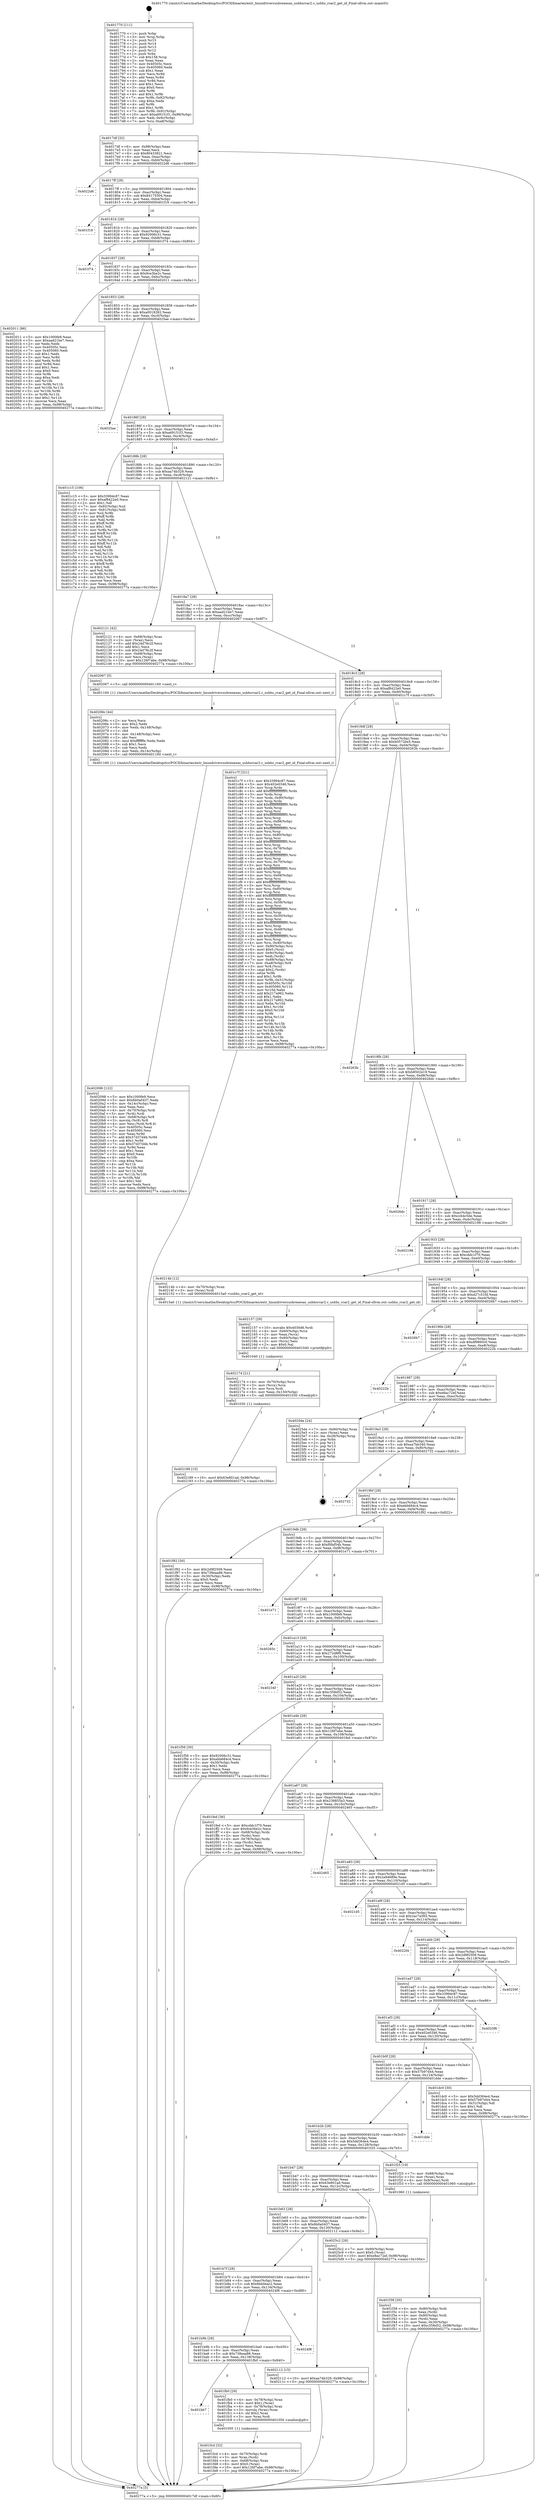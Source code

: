 digraph "0x401770" {
  label = "0x401770 (/mnt/c/Users/mathe/Desktop/tcc/POCII/binaries/extr_linuxdriversusbrenesas_usbhsrcar2.c_usbhs_rcar2_get_id_Final-ollvm.out::main(0))"
  labelloc = "t"
  node[shape=record]

  Entry [label="",width=0.3,height=0.3,shape=circle,fillcolor=black,style=filled]
  "0x4017df" [label="{
     0x4017df [32]\l
     | [instrs]\l
     &nbsp;&nbsp;0x4017df \<+6\>: mov -0x98(%rbp),%eax\l
     &nbsp;&nbsp;0x4017e5 \<+2\>: mov %eax,%ecx\l
     &nbsp;&nbsp;0x4017e7 \<+6\>: sub $0x80433821,%ecx\l
     &nbsp;&nbsp;0x4017ed \<+6\>: mov %eax,-0xac(%rbp)\l
     &nbsp;&nbsp;0x4017f3 \<+6\>: mov %ecx,-0xb0(%rbp)\l
     &nbsp;&nbsp;0x4017f9 \<+6\>: je 00000000004022d6 \<main+0xb66\>\l
  }"]
  "0x4022d6" [label="{
     0x4022d6\l
  }", style=dashed]
  "0x4017ff" [label="{
     0x4017ff [28]\l
     | [instrs]\l
     &nbsp;&nbsp;0x4017ff \<+5\>: jmp 0000000000401804 \<main+0x94\>\l
     &nbsp;&nbsp;0x401804 \<+6\>: mov -0xac(%rbp),%eax\l
     &nbsp;&nbsp;0x40180a \<+5\>: sub $0x84175504,%eax\l
     &nbsp;&nbsp;0x40180f \<+6\>: mov %eax,-0xb4(%rbp)\l
     &nbsp;&nbsp;0x401815 \<+6\>: je 0000000000401f16 \<main+0x7a6\>\l
  }"]
  Exit [label="",width=0.3,height=0.3,shape=circle,fillcolor=black,style=filled,peripheries=2]
  "0x401f16" [label="{
     0x401f16\l
  }", style=dashed]
  "0x40181b" [label="{
     0x40181b [28]\l
     | [instrs]\l
     &nbsp;&nbsp;0x40181b \<+5\>: jmp 0000000000401820 \<main+0xb0\>\l
     &nbsp;&nbsp;0x401820 \<+6\>: mov -0xac(%rbp),%eax\l
     &nbsp;&nbsp;0x401826 \<+5\>: sub $0x92006c31,%eax\l
     &nbsp;&nbsp;0x40182b \<+6\>: mov %eax,-0xb8(%rbp)\l
     &nbsp;&nbsp;0x401831 \<+6\>: je 0000000000401f74 \<main+0x804\>\l
  }"]
  "0x402189" [label="{
     0x402189 [15]\l
     | [instrs]\l
     &nbsp;&nbsp;0x402189 \<+10\>: movl $0x63e801ad,-0x98(%rbp)\l
     &nbsp;&nbsp;0x402193 \<+5\>: jmp 000000000040277a \<main+0x100a\>\l
  }"]
  "0x401f74" [label="{
     0x401f74\l
  }", style=dashed]
  "0x401837" [label="{
     0x401837 [28]\l
     | [instrs]\l
     &nbsp;&nbsp;0x401837 \<+5\>: jmp 000000000040183c \<main+0xcc\>\l
     &nbsp;&nbsp;0x40183c \<+6\>: mov -0xac(%rbp),%eax\l
     &nbsp;&nbsp;0x401842 \<+5\>: sub $0x9ce3be2c,%eax\l
     &nbsp;&nbsp;0x401847 \<+6\>: mov %eax,-0xbc(%rbp)\l
     &nbsp;&nbsp;0x40184d \<+6\>: je 0000000000402011 \<main+0x8a1\>\l
  }"]
  "0x402174" [label="{
     0x402174 [21]\l
     | [instrs]\l
     &nbsp;&nbsp;0x402174 \<+4\>: mov -0x70(%rbp),%rcx\l
     &nbsp;&nbsp;0x402178 \<+3\>: mov (%rcx),%rcx\l
     &nbsp;&nbsp;0x40217b \<+3\>: mov %rcx,%rdi\l
     &nbsp;&nbsp;0x40217e \<+6\>: mov %eax,-0x150(%rbp)\l
     &nbsp;&nbsp;0x402184 \<+5\>: call 0000000000401030 \<free@plt\>\l
     | [calls]\l
     &nbsp;&nbsp;0x401030 \{1\} (unknown)\l
  }"]
  "0x402011" [label="{
     0x402011 [86]\l
     | [instrs]\l
     &nbsp;&nbsp;0x402011 \<+5\>: mov $0x1000fe9,%eax\l
     &nbsp;&nbsp;0x402016 \<+5\>: mov $0xaad21be7,%ecx\l
     &nbsp;&nbsp;0x40201b \<+2\>: xor %edx,%edx\l
     &nbsp;&nbsp;0x40201d \<+7\>: mov 0x40505c,%esi\l
     &nbsp;&nbsp;0x402024 \<+7\>: mov 0x405060,%edi\l
     &nbsp;&nbsp;0x40202b \<+3\>: sub $0x1,%edx\l
     &nbsp;&nbsp;0x40202e \<+3\>: mov %esi,%r8d\l
     &nbsp;&nbsp;0x402031 \<+3\>: add %edx,%r8d\l
     &nbsp;&nbsp;0x402034 \<+4\>: imul %r8d,%esi\l
     &nbsp;&nbsp;0x402038 \<+3\>: and $0x1,%esi\l
     &nbsp;&nbsp;0x40203b \<+3\>: cmp $0x0,%esi\l
     &nbsp;&nbsp;0x40203e \<+4\>: sete %r9b\l
     &nbsp;&nbsp;0x402042 \<+3\>: cmp $0xa,%edi\l
     &nbsp;&nbsp;0x402045 \<+4\>: setl %r10b\l
     &nbsp;&nbsp;0x402049 \<+3\>: mov %r9b,%r11b\l
     &nbsp;&nbsp;0x40204c \<+3\>: and %r10b,%r11b\l
     &nbsp;&nbsp;0x40204f \<+3\>: xor %r10b,%r9b\l
     &nbsp;&nbsp;0x402052 \<+3\>: or %r9b,%r11b\l
     &nbsp;&nbsp;0x402055 \<+4\>: test $0x1,%r11b\l
     &nbsp;&nbsp;0x402059 \<+3\>: cmovne %ecx,%eax\l
     &nbsp;&nbsp;0x40205c \<+6\>: mov %eax,-0x98(%rbp)\l
     &nbsp;&nbsp;0x402062 \<+5\>: jmp 000000000040277a \<main+0x100a\>\l
  }"]
  "0x401853" [label="{
     0x401853 [28]\l
     | [instrs]\l
     &nbsp;&nbsp;0x401853 \<+5\>: jmp 0000000000401858 \<main+0xe8\>\l
     &nbsp;&nbsp;0x401858 \<+6\>: mov -0xac(%rbp),%eax\l
     &nbsp;&nbsp;0x40185e \<+5\>: sub $0xa0018282,%eax\l
     &nbsp;&nbsp;0x401863 \<+6\>: mov %eax,-0xc0(%rbp)\l
     &nbsp;&nbsp;0x401869 \<+6\>: je 00000000004025ae \<main+0xe3e\>\l
  }"]
  "0x402157" [label="{
     0x402157 [29]\l
     | [instrs]\l
     &nbsp;&nbsp;0x402157 \<+10\>: movabs $0x4030d6,%rdi\l
     &nbsp;&nbsp;0x402161 \<+4\>: mov -0x60(%rbp),%rcx\l
     &nbsp;&nbsp;0x402165 \<+2\>: mov %eax,(%rcx)\l
     &nbsp;&nbsp;0x402167 \<+4\>: mov -0x60(%rbp),%rcx\l
     &nbsp;&nbsp;0x40216b \<+2\>: mov (%rcx),%esi\l
     &nbsp;&nbsp;0x40216d \<+2\>: mov $0x0,%al\l
     &nbsp;&nbsp;0x40216f \<+5\>: call 0000000000401040 \<printf@plt\>\l
     | [calls]\l
     &nbsp;&nbsp;0x401040 \{1\} (unknown)\l
  }"]
  "0x4025ae" [label="{
     0x4025ae\l
  }", style=dashed]
  "0x40186f" [label="{
     0x40186f [28]\l
     | [instrs]\l
     &nbsp;&nbsp;0x40186f \<+5\>: jmp 0000000000401874 \<main+0x104\>\l
     &nbsp;&nbsp;0x401874 \<+6\>: mov -0xac(%rbp),%eax\l
     &nbsp;&nbsp;0x40187a \<+5\>: sub $0xa69151f1,%eax\l
     &nbsp;&nbsp;0x40187f \<+6\>: mov %eax,-0xc4(%rbp)\l
     &nbsp;&nbsp;0x401885 \<+6\>: je 0000000000401c15 \<main+0x4a5\>\l
  }"]
  "0x402098" [label="{
     0x402098 [122]\l
     | [instrs]\l
     &nbsp;&nbsp;0x402098 \<+5\>: mov $0x1000fe9,%ecx\l
     &nbsp;&nbsp;0x40209d \<+5\>: mov $0x6b0a0437,%edx\l
     &nbsp;&nbsp;0x4020a2 \<+6\>: mov -0x14c(%rbp),%esi\l
     &nbsp;&nbsp;0x4020a8 \<+3\>: imul %eax,%esi\l
     &nbsp;&nbsp;0x4020ab \<+4\>: mov -0x70(%rbp),%rdi\l
     &nbsp;&nbsp;0x4020af \<+3\>: mov (%rdi),%rdi\l
     &nbsp;&nbsp;0x4020b2 \<+4\>: mov -0x68(%rbp),%r8\l
     &nbsp;&nbsp;0x4020b6 \<+3\>: movslq (%r8),%r8\l
     &nbsp;&nbsp;0x4020b9 \<+4\>: mov %esi,(%rdi,%r8,4)\l
     &nbsp;&nbsp;0x4020bd \<+7\>: mov 0x40505c,%eax\l
     &nbsp;&nbsp;0x4020c4 \<+7\>: mov 0x405060,%esi\l
     &nbsp;&nbsp;0x4020cb \<+3\>: mov %eax,%r9d\l
     &nbsp;&nbsp;0x4020ce \<+7\>: add $0x37d37d4b,%r9d\l
     &nbsp;&nbsp;0x4020d5 \<+4\>: sub $0x1,%r9d\l
     &nbsp;&nbsp;0x4020d9 \<+7\>: sub $0x37d37d4b,%r9d\l
     &nbsp;&nbsp;0x4020e0 \<+4\>: imul %r9d,%eax\l
     &nbsp;&nbsp;0x4020e4 \<+3\>: and $0x1,%eax\l
     &nbsp;&nbsp;0x4020e7 \<+3\>: cmp $0x0,%eax\l
     &nbsp;&nbsp;0x4020ea \<+4\>: sete %r10b\l
     &nbsp;&nbsp;0x4020ee \<+3\>: cmp $0xa,%esi\l
     &nbsp;&nbsp;0x4020f1 \<+4\>: setl %r11b\l
     &nbsp;&nbsp;0x4020f5 \<+3\>: mov %r10b,%bl\l
     &nbsp;&nbsp;0x4020f8 \<+3\>: and %r11b,%bl\l
     &nbsp;&nbsp;0x4020fb \<+3\>: xor %r11b,%r10b\l
     &nbsp;&nbsp;0x4020fe \<+3\>: or %r10b,%bl\l
     &nbsp;&nbsp;0x402101 \<+3\>: test $0x1,%bl\l
     &nbsp;&nbsp;0x402104 \<+3\>: cmovne %edx,%ecx\l
     &nbsp;&nbsp;0x402107 \<+6\>: mov %ecx,-0x98(%rbp)\l
     &nbsp;&nbsp;0x40210d \<+5\>: jmp 000000000040277a \<main+0x100a\>\l
  }"]
  "0x401c15" [label="{
     0x401c15 [106]\l
     | [instrs]\l
     &nbsp;&nbsp;0x401c15 \<+5\>: mov $0x33994c87,%eax\l
     &nbsp;&nbsp;0x401c1a \<+5\>: mov $0xaf8422e0,%ecx\l
     &nbsp;&nbsp;0x401c1f \<+2\>: mov $0x1,%dl\l
     &nbsp;&nbsp;0x401c21 \<+7\>: mov -0x92(%rbp),%sil\l
     &nbsp;&nbsp;0x401c28 \<+7\>: mov -0x91(%rbp),%dil\l
     &nbsp;&nbsp;0x401c2f \<+3\>: mov %sil,%r8b\l
     &nbsp;&nbsp;0x401c32 \<+4\>: xor $0xff,%r8b\l
     &nbsp;&nbsp;0x401c36 \<+3\>: mov %dil,%r9b\l
     &nbsp;&nbsp;0x401c39 \<+4\>: xor $0xff,%r9b\l
     &nbsp;&nbsp;0x401c3d \<+3\>: xor $0x1,%dl\l
     &nbsp;&nbsp;0x401c40 \<+3\>: mov %r8b,%r10b\l
     &nbsp;&nbsp;0x401c43 \<+4\>: and $0xff,%r10b\l
     &nbsp;&nbsp;0x401c47 \<+3\>: and %dl,%sil\l
     &nbsp;&nbsp;0x401c4a \<+3\>: mov %r9b,%r11b\l
     &nbsp;&nbsp;0x401c4d \<+4\>: and $0xff,%r11b\l
     &nbsp;&nbsp;0x401c51 \<+3\>: and %dl,%dil\l
     &nbsp;&nbsp;0x401c54 \<+3\>: or %sil,%r10b\l
     &nbsp;&nbsp;0x401c57 \<+3\>: or %dil,%r11b\l
     &nbsp;&nbsp;0x401c5a \<+3\>: xor %r11b,%r10b\l
     &nbsp;&nbsp;0x401c5d \<+3\>: or %r9b,%r8b\l
     &nbsp;&nbsp;0x401c60 \<+4\>: xor $0xff,%r8b\l
     &nbsp;&nbsp;0x401c64 \<+3\>: or $0x1,%dl\l
     &nbsp;&nbsp;0x401c67 \<+3\>: and %dl,%r8b\l
     &nbsp;&nbsp;0x401c6a \<+3\>: or %r8b,%r10b\l
     &nbsp;&nbsp;0x401c6d \<+4\>: test $0x1,%r10b\l
     &nbsp;&nbsp;0x401c71 \<+3\>: cmovne %ecx,%eax\l
     &nbsp;&nbsp;0x401c74 \<+6\>: mov %eax,-0x98(%rbp)\l
     &nbsp;&nbsp;0x401c7a \<+5\>: jmp 000000000040277a \<main+0x100a\>\l
  }"]
  "0x40188b" [label="{
     0x40188b [28]\l
     | [instrs]\l
     &nbsp;&nbsp;0x40188b \<+5\>: jmp 0000000000401890 \<main+0x120\>\l
     &nbsp;&nbsp;0x401890 \<+6\>: mov -0xac(%rbp),%eax\l
     &nbsp;&nbsp;0x401896 \<+5\>: sub $0xaa74b329,%eax\l
     &nbsp;&nbsp;0x40189b \<+6\>: mov %eax,-0xc8(%rbp)\l
     &nbsp;&nbsp;0x4018a1 \<+6\>: je 0000000000402121 \<main+0x9b1\>\l
  }"]
  "0x40277a" [label="{
     0x40277a [5]\l
     | [instrs]\l
     &nbsp;&nbsp;0x40277a \<+5\>: jmp 00000000004017df \<main+0x6f\>\l
  }"]
  "0x401770" [label="{
     0x401770 [111]\l
     | [instrs]\l
     &nbsp;&nbsp;0x401770 \<+1\>: push %rbp\l
     &nbsp;&nbsp;0x401771 \<+3\>: mov %rsp,%rbp\l
     &nbsp;&nbsp;0x401774 \<+2\>: push %r15\l
     &nbsp;&nbsp;0x401776 \<+2\>: push %r14\l
     &nbsp;&nbsp;0x401778 \<+2\>: push %r13\l
     &nbsp;&nbsp;0x40177a \<+2\>: push %r12\l
     &nbsp;&nbsp;0x40177c \<+1\>: push %rbx\l
     &nbsp;&nbsp;0x40177d \<+7\>: sub $0x158,%rsp\l
     &nbsp;&nbsp;0x401784 \<+2\>: xor %eax,%eax\l
     &nbsp;&nbsp;0x401786 \<+7\>: mov 0x40505c,%ecx\l
     &nbsp;&nbsp;0x40178d \<+7\>: mov 0x405060,%edx\l
     &nbsp;&nbsp;0x401794 \<+3\>: sub $0x1,%eax\l
     &nbsp;&nbsp;0x401797 \<+3\>: mov %ecx,%r8d\l
     &nbsp;&nbsp;0x40179a \<+3\>: add %eax,%r8d\l
     &nbsp;&nbsp;0x40179d \<+4\>: imul %r8d,%ecx\l
     &nbsp;&nbsp;0x4017a1 \<+3\>: and $0x1,%ecx\l
     &nbsp;&nbsp;0x4017a4 \<+3\>: cmp $0x0,%ecx\l
     &nbsp;&nbsp;0x4017a7 \<+4\>: sete %r9b\l
     &nbsp;&nbsp;0x4017ab \<+4\>: and $0x1,%r9b\l
     &nbsp;&nbsp;0x4017af \<+7\>: mov %r9b,-0x92(%rbp)\l
     &nbsp;&nbsp;0x4017b6 \<+3\>: cmp $0xa,%edx\l
     &nbsp;&nbsp;0x4017b9 \<+4\>: setl %r9b\l
     &nbsp;&nbsp;0x4017bd \<+4\>: and $0x1,%r9b\l
     &nbsp;&nbsp;0x4017c1 \<+7\>: mov %r9b,-0x91(%rbp)\l
     &nbsp;&nbsp;0x4017c8 \<+10\>: movl $0xa69151f1,-0x98(%rbp)\l
     &nbsp;&nbsp;0x4017d2 \<+6\>: mov %edi,-0x9c(%rbp)\l
     &nbsp;&nbsp;0x4017d8 \<+7\>: mov %rsi,-0xa8(%rbp)\l
  }"]
  "0x40206c" [label="{
     0x40206c [44]\l
     | [instrs]\l
     &nbsp;&nbsp;0x40206c \<+2\>: xor %ecx,%ecx\l
     &nbsp;&nbsp;0x40206e \<+5\>: mov $0x2,%edx\l
     &nbsp;&nbsp;0x402073 \<+6\>: mov %edx,-0x148(%rbp)\l
     &nbsp;&nbsp;0x402079 \<+1\>: cltd\l
     &nbsp;&nbsp;0x40207a \<+6\>: mov -0x148(%rbp),%esi\l
     &nbsp;&nbsp;0x402080 \<+2\>: idiv %esi\l
     &nbsp;&nbsp;0x402082 \<+6\>: imul $0xfffffffe,%edx,%edx\l
     &nbsp;&nbsp;0x402088 \<+3\>: sub $0x1,%ecx\l
     &nbsp;&nbsp;0x40208b \<+2\>: sub %ecx,%edx\l
     &nbsp;&nbsp;0x40208d \<+6\>: mov %edx,-0x14c(%rbp)\l
     &nbsp;&nbsp;0x402093 \<+5\>: call 0000000000401160 \<next_i\>\l
     | [calls]\l
     &nbsp;&nbsp;0x401160 \{1\} (/mnt/c/Users/mathe/Desktop/tcc/POCII/binaries/extr_linuxdriversusbrenesas_usbhsrcar2.c_usbhs_rcar2_get_id_Final-ollvm.out::next_i)\l
  }"]
  "0x402121" [label="{
     0x402121 [42]\l
     | [instrs]\l
     &nbsp;&nbsp;0x402121 \<+4\>: mov -0x68(%rbp),%rax\l
     &nbsp;&nbsp;0x402125 \<+2\>: mov (%rax),%ecx\l
     &nbsp;&nbsp;0x402127 \<+6\>: add $0x24d78c2f,%ecx\l
     &nbsp;&nbsp;0x40212d \<+3\>: add $0x1,%ecx\l
     &nbsp;&nbsp;0x402130 \<+6\>: sub $0x24d78c2f,%ecx\l
     &nbsp;&nbsp;0x402136 \<+4\>: mov -0x68(%rbp),%rax\l
     &nbsp;&nbsp;0x40213a \<+2\>: mov %ecx,(%rax)\l
     &nbsp;&nbsp;0x40213c \<+10\>: movl $0x126f7abe,-0x98(%rbp)\l
     &nbsp;&nbsp;0x402146 \<+5\>: jmp 000000000040277a \<main+0x100a\>\l
  }"]
  "0x4018a7" [label="{
     0x4018a7 [28]\l
     | [instrs]\l
     &nbsp;&nbsp;0x4018a7 \<+5\>: jmp 00000000004018ac \<main+0x13c\>\l
     &nbsp;&nbsp;0x4018ac \<+6\>: mov -0xac(%rbp),%eax\l
     &nbsp;&nbsp;0x4018b2 \<+5\>: sub $0xaad21be7,%eax\l
     &nbsp;&nbsp;0x4018b7 \<+6\>: mov %eax,-0xcc(%rbp)\l
     &nbsp;&nbsp;0x4018bd \<+6\>: je 0000000000402067 \<main+0x8f7\>\l
  }"]
  "0x401fcd" [label="{
     0x401fcd [32]\l
     | [instrs]\l
     &nbsp;&nbsp;0x401fcd \<+4\>: mov -0x70(%rbp),%rdi\l
     &nbsp;&nbsp;0x401fd1 \<+3\>: mov %rax,(%rdi)\l
     &nbsp;&nbsp;0x401fd4 \<+4\>: mov -0x68(%rbp),%rax\l
     &nbsp;&nbsp;0x401fd8 \<+6\>: movl $0x0,(%rax)\l
     &nbsp;&nbsp;0x401fde \<+10\>: movl $0x126f7abe,-0x98(%rbp)\l
     &nbsp;&nbsp;0x401fe8 \<+5\>: jmp 000000000040277a \<main+0x100a\>\l
  }"]
  "0x402067" [label="{
     0x402067 [5]\l
     | [instrs]\l
     &nbsp;&nbsp;0x402067 \<+5\>: call 0000000000401160 \<next_i\>\l
     | [calls]\l
     &nbsp;&nbsp;0x401160 \{1\} (/mnt/c/Users/mathe/Desktop/tcc/POCII/binaries/extr_linuxdriversusbrenesas_usbhsrcar2.c_usbhs_rcar2_get_id_Final-ollvm.out::next_i)\l
  }"]
  "0x4018c3" [label="{
     0x4018c3 [28]\l
     | [instrs]\l
     &nbsp;&nbsp;0x4018c3 \<+5\>: jmp 00000000004018c8 \<main+0x158\>\l
     &nbsp;&nbsp;0x4018c8 \<+6\>: mov -0xac(%rbp),%eax\l
     &nbsp;&nbsp;0x4018ce \<+5\>: sub $0xaf8422e0,%eax\l
     &nbsp;&nbsp;0x4018d3 \<+6\>: mov %eax,-0xd0(%rbp)\l
     &nbsp;&nbsp;0x4018d9 \<+6\>: je 0000000000401c7f \<main+0x50f\>\l
  }"]
  "0x401bb7" [label="{
     0x401bb7\l
  }", style=dashed]
  "0x401c7f" [label="{
     0x401c7f [321]\l
     | [instrs]\l
     &nbsp;&nbsp;0x401c7f \<+5\>: mov $0x33994c87,%eax\l
     &nbsp;&nbsp;0x401c84 \<+5\>: mov $0x402e0346,%ecx\l
     &nbsp;&nbsp;0x401c89 \<+3\>: mov %rsp,%rdx\l
     &nbsp;&nbsp;0x401c8c \<+4\>: add $0xfffffffffffffff0,%rdx\l
     &nbsp;&nbsp;0x401c90 \<+3\>: mov %rdx,%rsp\l
     &nbsp;&nbsp;0x401c93 \<+7\>: mov %rdx,-0x90(%rbp)\l
     &nbsp;&nbsp;0x401c9a \<+3\>: mov %rsp,%rdx\l
     &nbsp;&nbsp;0x401c9d \<+4\>: add $0xfffffffffffffff0,%rdx\l
     &nbsp;&nbsp;0x401ca1 \<+3\>: mov %rdx,%rsp\l
     &nbsp;&nbsp;0x401ca4 \<+3\>: mov %rsp,%rsi\l
     &nbsp;&nbsp;0x401ca7 \<+4\>: add $0xfffffffffffffff0,%rsi\l
     &nbsp;&nbsp;0x401cab \<+3\>: mov %rsi,%rsp\l
     &nbsp;&nbsp;0x401cae \<+7\>: mov %rsi,-0x88(%rbp)\l
     &nbsp;&nbsp;0x401cb5 \<+3\>: mov %rsp,%rsi\l
     &nbsp;&nbsp;0x401cb8 \<+4\>: add $0xfffffffffffffff0,%rsi\l
     &nbsp;&nbsp;0x401cbc \<+3\>: mov %rsi,%rsp\l
     &nbsp;&nbsp;0x401cbf \<+4\>: mov %rsi,-0x80(%rbp)\l
     &nbsp;&nbsp;0x401cc3 \<+3\>: mov %rsp,%rsi\l
     &nbsp;&nbsp;0x401cc6 \<+4\>: add $0xfffffffffffffff0,%rsi\l
     &nbsp;&nbsp;0x401cca \<+3\>: mov %rsi,%rsp\l
     &nbsp;&nbsp;0x401ccd \<+4\>: mov %rsi,-0x78(%rbp)\l
     &nbsp;&nbsp;0x401cd1 \<+3\>: mov %rsp,%rsi\l
     &nbsp;&nbsp;0x401cd4 \<+4\>: add $0xfffffffffffffff0,%rsi\l
     &nbsp;&nbsp;0x401cd8 \<+3\>: mov %rsi,%rsp\l
     &nbsp;&nbsp;0x401cdb \<+4\>: mov %rsi,-0x70(%rbp)\l
     &nbsp;&nbsp;0x401cdf \<+3\>: mov %rsp,%rsi\l
     &nbsp;&nbsp;0x401ce2 \<+4\>: add $0xfffffffffffffff0,%rsi\l
     &nbsp;&nbsp;0x401ce6 \<+3\>: mov %rsi,%rsp\l
     &nbsp;&nbsp;0x401ce9 \<+4\>: mov %rsi,-0x68(%rbp)\l
     &nbsp;&nbsp;0x401ced \<+3\>: mov %rsp,%rsi\l
     &nbsp;&nbsp;0x401cf0 \<+4\>: add $0xfffffffffffffff0,%rsi\l
     &nbsp;&nbsp;0x401cf4 \<+3\>: mov %rsi,%rsp\l
     &nbsp;&nbsp;0x401cf7 \<+4\>: mov %rsi,-0x60(%rbp)\l
     &nbsp;&nbsp;0x401cfb \<+3\>: mov %rsp,%rsi\l
     &nbsp;&nbsp;0x401cfe \<+4\>: add $0xfffffffffffffff0,%rsi\l
     &nbsp;&nbsp;0x401d02 \<+3\>: mov %rsi,%rsp\l
     &nbsp;&nbsp;0x401d05 \<+4\>: mov %rsi,-0x58(%rbp)\l
     &nbsp;&nbsp;0x401d09 \<+3\>: mov %rsp,%rsi\l
     &nbsp;&nbsp;0x401d0c \<+4\>: add $0xfffffffffffffff0,%rsi\l
     &nbsp;&nbsp;0x401d10 \<+3\>: mov %rsi,%rsp\l
     &nbsp;&nbsp;0x401d13 \<+4\>: mov %rsi,-0x50(%rbp)\l
     &nbsp;&nbsp;0x401d17 \<+3\>: mov %rsp,%rsi\l
     &nbsp;&nbsp;0x401d1a \<+4\>: add $0xfffffffffffffff0,%rsi\l
     &nbsp;&nbsp;0x401d1e \<+3\>: mov %rsi,%rsp\l
     &nbsp;&nbsp;0x401d21 \<+4\>: mov %rsi,-0x48(%rbp)\l
     &nbsp;&nbsp;0x401d25 \<+3\>: mov %rsp,%rsi\l
     &nbsp;&nbsp;0x401d28 \<+4\>: add $0xfffffffffffffff0,%rsi\l
     &nbsp;&nbsp;0x401d2c \<+3\>: mov %rsi,%rsp\l
     &nbsp;&nbsp;0x401d2f \<+4\>: mov %rsi,-0x40(%rbp)\l
     &nbsp;&nbsp;0x401d33 \<+7\>: mov -0x90(%rbp),%rsi\l
     &nbsp;&nbsp;0x401d3a \<+6\>: movl $0x0,(%rsi)\l
     &nbsp;&nbsp;0x401d40 \<+6\>: mov -0x9c(%rbp),%edi\l
     &nbsp;&nbsp;0x401d46 \<+2\>: mov %edi,(%rdx)\l
     &nbsp;&nbsp;0x401d48 \<+7\>: mov -0x88(%rbp),%rsi\l
     &nbsp;&nbsp;0x401d4f \<+7\>: mov -0xa8(%rbp),%r8\l
     &nbsp;&nbsp;0x401d56 \<+3\>: mov %r8,(%rsi)\l
     &nbsp;&nbsp;0x401d59 \<+3\>: cmpl $0x2,(%rdx)\l
     &nbsp;&nbsp;0x401d5c \<+4\>: setne %r9b\l
     &nbsp;&nbsp;0x401d60 \<+4\>: and $0x1,%r9b\l
     &nbsp;&nbsp;0x401d64 \<+4\>: mov %r9b,-0x31(%rbp)\l
     &nbsp;&nbsp;0x401d68 \<+8\>: mov 0x40505c,%r10d\l
     &nbsp;&nbsp;0x401d70 \<+8\>: mov 0x405060,%r11d\l
     &nbsp;&nbsp;0x401d78 \<+3\>: mov %r10d,%ebx\l
     &nbsp;&nbsp;0x401d7b \<+6\>: add $0x217a962,%ebx\l
     &nbsp;&nbsp;0x401d81 \<+3\>: sub $0x1,%ebx\l
     &nbsp;&nbsp;0x401d84 \<+6\>: sub $0x217a962,%ebx\l
     &nbsp;&nbsp;0x401d8a \<+4\>: imul %ebx,%r10d\l
     &nbsp;&nbsp;0x401d8e \<+4\>: and $0x1,%r10d\l
     &nbsp;&nbsp;0x401d92 \<+4\>: cmp $0x0,%r10d\l
     &nbsp;&nbsp;0x401d96 \<+4\>: sete %r9b\l
     &nbsp;&nbsp;0x401d9a \<+4\>: cmp $0xa,%r11d\l
     &nbsp;&nbsp;0x401d9e \<+4\>: setl %r14b\l
     &nbsp;&nbsp;0x401da2 \<+3\>: mov %r9b,%r15b\l
     &nbsp;&nbsp;0x401da5 \<+3\>: and %r14b,%r15b\l
     &nbsp;&nbsp;0x401da8 \<+3\>: xor %r14b,%r9b\l
     &nbsp;&nbsp;0x401dab \<+3\>: or %r9b,%r15b\l
     &nbsp;&nbsp;0x401dae \<+4\>: test $0x1,%r15b\l
     &nbsp;&nbsp;0x401db2 \<+3\>: cmovne %ecx,%eax\l
     &nbsp;&nbsp;0x401db5 \<+6\>: mov %eax,-0x98(%rbp)\l
     &nbsp;&nbsp;0x401dbb \<+5\>: jmp 000000000040277a \<main+0x100a\>\l
  }"]
  "0x4018df" [label="{
     0x4018df [28]\l
     | [instrs]\l
     &nbsp;&nbsp;0x4018df \<+5\>: jmp 00000000004018e4 \<main+0x174\>\l
     &nbsp;&nbsp;0x4018e4 \<+6\>: mov -0xac(%rbp),%eax\l
     &nbsp;&nbsp;0x4018ea \<+5\>: sub $0xb0572be5,%eax\l
     &nbsp;&nbsp;0x4018ef \<+6\>: mov %eax,-0xd4(%rbp)\l
     &nbsp;&nbsp;0x4018f5 \<+6\>: je 000000000040263b \<main+0xecb\>\l
  }"]
  "0x401fb0" [label="{
     0x401fb0 [29]\l
     | [instrs]\l
     &nbsp;&nbsp;0x401fb0 \<+4\>: mov -0x78(%rbp),%rax\l
     &nbsp;&nbsp;0x401fb4 \<+6\>: movl $0x1,(%rax)\l
     &nbsp;&nbsp;0x401fba \<+4\>: mov -0x78(%rbp),%rax\l
     &nbsp;&nbsp;0x401fbe \<+3\>: movslq (%rax),%rax\l
     &nbsp;&nbsp;0x401fc1 \<+4\>: shl $0x2,%rax\l
     &nbsp;&nbsp;0x401fc5 \<+3\>: mov %rax,%rdi\l
     &nbsp;&nbsp;0x401fc8 \<+5\>: call 0000000000401050 \<malloc@plt\>\l
     | [calls]\l
     &nbsp;&nbsp;0x401050 \{1\} (unknown)\l
  }"]
  "0x401b9b" [label="{
     0x401b9b [28]\l
     | [instrs]\l
     &nbsp;&nbsp;0x401b9b \<+5\>: jmp 0000000000401ba0 \<main+0x430\>\l
     &nbsp;&nbsp;0x401ba0 \<+6\>: mov -0xac(%rbp),%eax\l
     &nbsp;&nbsp;0x401ba6 \<+5\>: sub $0x738eaa86,%eax\l
     &nbsp;&nbsp;0x401bab \<+6\>: mov %eax,-0x138(%rbp)\l
     &nbsp;&nbsp;0x401bb1 \<+6\>: je 0000000000401fb0 \<main+0x840\>\l
  }"]
  "0x40263b" [label="{
     0x40263b\l
  }", style=dashed]
  "0x4018fb" [label="{
     0x4018fb [28]\l
     | [instrs]\l
     &nbsp;&nbsp;0x4018fb \<+5\>: jmp 0000000000401900 \<main+0x190\>\l
     &nbsp;&nbsp;0x401900 \<+6\>: mov -0xac(%rbp),%eax\l
     &nbsp;&nbsp;0x401906 \<+5\>: sub $0xb8502e19,%eax\l
     &nbsp;&nbsp;0x40190b \<+6\>: mov %eax,-0xd8(%rbp)\l
     &nbsp;&nbsp;0x401911 \<+6\>: je 00000000004026dc \<main+0xf6c\>\l
  }"]
  "0x4024f8" [label="{
     0x4024f8\l
  }", style=dashed]
  "0x4026dc" [label="{
     0x4026dc\l
  }", style=dashed]
  "0x401917" [label="{
     0x401917 [28]\l
     | [instrs]\l
     &nbsp;&nbsp;0x401917 \<+5\>: jmp 000000000040191c \<main+0x1ac\>\l
     &nbsp;&nbsp;0x40191c \<+6\>: mov -0xac(%rbp),%eax\l
     &nbsp;&nbsp;0x401922 \<+5\>: sub $0xccb4c5de,%eax\l
     &nbsp;&nbsp;0x401927 \<+6\>: mov %eax,-0xdc(%rbp)\l
     &nbsp;&nbsp;0x40192d \<+6\>: je 0000000000402198 \<main+0xa28\>\l
  }"]
  "0x401b7f" [label="{
     0x401b7f [28]\l
     | [instrs]\l
     &nbsp;&nbsp;0x401b7f \<+5\>: jmp 0000000000401b84 \<main+0x414\>\l
     &nbsp;&nbsp;0x401b84 \<+6\>: mov -0xac(%rbp),%eax\l
     &nbsp;&nbsp;0x401b8a \<+5\>: sub $0x6bb0eac2,%eax\l
     &nbsp;&nbsp;0x401b8f \<+6\>: mov %eax,-0x134(%rbp)\l
     &nbsp;&nbsp;0x401b95 \<+6\>: je 00000000004024f8 \<main+0xd88\>\l
  }"]
  "0x402198" [label="{
     0x402198\l
  }", style=dashed]
  "0x401933" [label="{
     0x401933 [28]\l
     | [instrs]\l
     &nbsp;&nbsp;0x401933 \<+5\>: jmp 0000000000401938 \<main+0x1c8\>\l
     &nbsp;&nbsp;0x401938 \<+6\>: mov -0xac(%rbp),%eax\l
     &nbsp;&nbsp;0x40193e \<+5\>: sub $0xcddc1f70,%eax\l
     &nbsp;&nbsp;0x401943 \<+6\>: mov %eax,-0xe0(%rbp)\l
     &nbsp;&nbsp;0x401949 \<+6\>: je 000000000040214b \<main+0x9db\>\l
  }"]
  "0x402112" [label="{
     0x402112 [15]\l
     | [instrs]\l
     &nbsp;&nbsp;0x402112 \<+10\>: movl $0xaa74b329,-0x98(%rbp)\l
     &nbsp;&nbsp;0x40211c \<+5\>: jmp 000000000040277a \<main+0x100a\>\l
  }"]
  "0x40214b" [label="{
     0x40214b [12]\l
     | [instrs]\l
     &nbsp;&nbsp;0x40214b \<+4\>: mov -0x70(%rbp),%rax\l
     &nbsp;&nbsp;0x40214f \<+3\>: mov (%rax),%rdi\l
     &nbsp;&nbsp;0x402152 \<+5\>: call 00000000004015a0 \<usbhs_rcar2_get_id\>\l
     | [calls]\l
     &nbsp;&nbsp;0x4015a0 \{1\} (/mnt/c/Users/mathe/Desktop/tcc/POCII/binaries/extr_linuxdriversusbrenesas_usbhsrcar2.c_usbhs_rcar2_get_id_Final-ollvm.out::usbhs_rcar2_get_id)\l
  }"]
  "0x40194f" [label="{
     0x40194f [28]\l
     | [instrs]\l
     &nbsp;&nbsp;0x40194f \<+5\>: jmp 0000000000401954 \<main+0x1e4\>\l
     &nbsp;&nbsp;0x401954 \<+6\>: mov -0xac(%rbp),%eax\l
     &nbsp;&nbsp;0x40195a \<+5\>: sub $0xd27c51fd,%eax\l
     &nbsp;&nbsp;0x40195f \<+6\>: mov %eax,-0xe4(%rbp)\l
     &nbsp;&nbsp;0x401965 \<+6\>: je 00000000004026b7 \<main+0xf47\>\l
  }"]
  "0x401b63" [label="{
     0x401b63 [28]\l
     | [instrs]\l
     &nbsp;&nbsp;0x401b63 \<+5\>: jmp 0000000000401b68 \<main+0x3f8\>\l
     &nbsp;&nbsp;0x401b68 \<+6\>: mov -0xac(%rbp),%eax\l
     &nbsp;&nbsp;0x401b6e \<+5\>: sub $0x6b0a0437,%eax\l
     &nbsp;&nbsp;0x401b73 \<+6\>: mov %eax,-0x130(%rbp)\l
     &nbsp;&nbsp;0x401b79 \<+6\>: je 0000000000402112 \<main+0x9a2\>\l
  }"]
  "0x4026b7" [label="{
     0x4026b7\l
  }", style=dashed]
  "0x40196b" [label="{
     0x40196b [28]\l
     | [instrs]\l
     &nbsp;&nbsp;0x40196b \<+5\>: jmp 0000000000401970 \<main+0x200\>\l
     &nbsp;&nbsp;0x401970 \<+6\>: mov -0xac(%rbp),%eax\l
     &nbsp;&nbsp;0x401976 \<+5\>: sub $0xdf9860c0,%eax\l
     &nbsp;&nbsp;0x40197b \<+6\>: mov %eax,-0xe8(%rbp)\l
     &nbsp;&nbsp;0x401981 \<+6\>: je 000000000040222b \<main+0xabb\>\l
  }"]
  "0x4025c2" [label="{
     0x4025c2 [28]\l
     | [instrs]\l
     &nbsp;&nbsp;0x4025c2 \<+7\>: mov -0x90(%rbp),%rax\l
     &nbsp;&nbsp;0x4025c9 \<+6\>: movl $0x0,(%rax)\l
     &nbsp;&nbsp;0x4025cf \<+10\>: movl $0xe8ac72ef,-0x98(%rbp)\l
     &nbsp;&nbsp;0x4025d9 \<+5\>: jmp 000000000040277a \<main+0x100a\>\l
  }"]
  "0x40222b" [label="{
     0x40222b\l
  }", style=dashed]
  "0x401987" [label="{
     0x401987 [28]\l
     | [instrs]\l
     &nbsp;&nbsp;0x401987 \<+5\>: jmp 000000000040198c \<main+0x21c\>\l
     &nbsp;&nbsp;0x40198c \<+6\>: mov -0xac(%rbp),%eax\l
     &nbsp;&nbsp;0x401992 \<+5\>: sub $0xe8ac72ef,%eax\l
     &nbsp;&nbsp;0x401997 \<+6\>: mov %eax,-0xec(%rbp)\l
     &nbsp;&nbsp;0x40199d \<+6\>: je 00000000004025de \<main+0xe6e\>\l
  }"]
  "0x401f38" [label="{
     0x401f38 [30]\l
     | [instrs]\l
     &nbsp;&nbsp;0x401f38 \<+4\>: mov -0x80(%rbp),%rdi\l
     &nbsp;&nbsp;0x401f3c \<+2\>: mov %eax,(%rdi)\l
     &nbsp;&nbsp;0x401f3e \<+4\>: mov -0x80(%rbp),%rdi\l
     &nbsp;&nbsp;0x401f42 \<+2\>: mov (%rdi),%eax\l
     &nbsp;&nbsp;0x401f44 \<+3\>: mov %eax,-0x30(%rbp)\l
     &nbsp;&nbsp;0x401f47 \<+10\>: movl $0xc358d52,-0x98(%rbp)\l
     &nbsp;&nbsp;0x401f51 \<+5\>: jmp 000000000040277a \<main+0x100a\>\l
  }"]
  "0x4025de" [label="{
     0x4025de [24]\l
     | [instrs]\l
     &nbsp;&nbsp;0x4025de \<+7\>: mov -0x90(%rbp),%rax\l
     &nbsp;&nbsp;0x4025e5 \<+2\>: mov (%rax),%eax\l
     &nbsp;&nbsp;0x4025e7 \<+4\>: lea -0x28(%rbp),%rsp\l
     &nbsp;&nbsp;0x4025eb \<+1\>: pop %rbx\l
     &nbsp;&nbsp;0x4025ec \<+2\>: pop %r12\l
     &nbsp;&nbsp;0x4025ee \<+2\>: pop %r13\l
     &nbsp;&nbsp;0x4025f0 \<+2\>: pop %r14\l
     &nbsp;&nbsp;0x4025f2 \<+2\>: pop %r15\l
     &nbsp;&nbsp;0x4025f4 \<+1\>: pop %rbp\l
     &nbsp;&nbsp;0x4025f5 \<+1\>: ret\l
  }"]
  "0x4019a3" [label="{
     0x4019a3 [28]\l
     | [instrs]\l
     &nbsp;&nbsp;0x4019a3 \<+5\>: jmp 00000000004019a8 \<main+0x238\>\l
     &nbsp;&nbsp;0x4019a8 \<+6\>: mov -0xac(%rbp),%eax\l
     &nbsp;&nbsp;0x4019ae \<+5\>: sub $0xea7bb340,%eax\l
     &nbsp;&nbsp;0x4019b3 \<+6\>: mov %eax,-0xf0(%rbp)\l
     &nbsp;&nbsp;0x4019b9 \<+6\>: je 0000000000402732 \<main+0xfc2\>\l
  }"]
  "0x401b47" [label="{
     0x401b47 [28]\l
     | [instrs]\l
     &nbsp;&nbsp;0x401b47 \<+5\>: jmp 0000000000401b4c \<main+0x3dc\>\l
     &nbsp;&nbsp;0x401b4c \<+6\>: mov -0xac(%rbp),%eax\l
     &nbsp;&nbsp;0x401b52 \<+5\>: sub $0x63e801ad,%eax\l
     &nbsp;&nbsp;0x401b57 \<+6\>: mov %eax,-0x12c(%rbp)\l
     &nbsp;&nbsp;0x401b5d \<+6\>: je 00000000004025c2 \<main+0xe52\>\l
  }"]
  "0x402732" [label="{
     0x402732\l
  }", style=dashed]
  "0x4019bf" [label="{
     0x4019bf [28]\l
     | [instrs]\l
     &nbsp;&nbsp;0x4019bf \<+5\>: jmp 00000000004019c4 \<main+0x254\>\l
     &nbsp;&nbsp;0x4019c4 \<+6\>: mov -0xac(%rbp),%eax\l
     &nbsp;&nbsp;0x4019ca \<+5\>: sub $0xebb684c4,%eax\l
     &nbsp;&nbsp;0x4019cf \<+6\>: mov %eax,-0xf4(%rbp)\l
     &nbsp;&nbsp;0x4019d5 \<+6\>: je 0000000000401f92 \<main+0x822\>\l
  }"]
  "0x401f25" [label="{
     0x401f25 [19]\l
     | [instrs]\l
     &nbsp;&nbsp;0x401f25 \<+7\>: mov -0x88(%rbp),%rax\l
     &nbsp;&nbsp;0x401f2c \<+3\>: mov (%rax),%rax\l
     &nbsp;&nbsp;0x401f2f \<+4\>: mov 0x8(%rax),%rdi\l
     &nbsp;&nbsp;0x401f33 \<+5\>: call 0000000000401060 \<atoi@plt\>\l
     | [calls]\l
     &nbsp;&nbsp;0x401060 \{1\} (unknown)\l
  }"]
  "0x401f92" [label="{
     0x401f92 [30]\l
     | [instrs]\l
     &nbsp;&nbsp;0x401f92 \<+5\>: mov $0x2d9f2509,%eax\l
     &nbsp;&nbsp;0x401f97 \<+5\>: mov $0x738eaa86,%ecx\l
     &nbsp;&nbsp;0x401f9c \<+3\>: mov -0x30(%rbp),%edx\l
     &nbsp;&nbsp;0x401f9f \<+3\>: cmp $0x0,%edx\l
     &nbsp;&nbsp;0x401fa2 \<+3\>: cmove %ecx,%eax\l
     &nbsp;&nbsp;0x401fa5 \<+6\>: mov %eax,-0x98(%rbp)\l
     &nbsp;&nbsp;0x401fab \<+5\>: jmp 000000000040277a \<main+0x100a\>\l
  }"]
  "0x4019db" [label="{
     0x4019db [28]\l
     | [instrs]\l
     &nbsp;&nbsp;0x4019db \<+5\>: jmp 00000000004019e0 \<main+0x270\>\l
     &nbsp;&nbsp;0x4019e0 \<+6\>: mov -0xac(%rbp),%eax\l
     &nbsp;&nbsp;0x4019e6 \<+5\>: sub $0xf0faf54b,%eax\l
     &nbsp;&nbsp;0x4019eb \<+6\>: mov %eax,-0xf8(%rbp)\l
     &nbsp;&nbsp;0x4019f1 \<+6\>: je 0000000000401e71 \<main+0x701\>\l
  }"]
  "0x401b2b" [label="{
     0x401b2b [28]\l
     | [instrs]\l
     &nbsp;&nbsp;0x401b2b \<+5\>: jmp 0000000000401b30 \<main+0x3c0\>\l
     &nbsp;&nbsp;0x401b30 \<+6\>: mov -0xac(%rbp),%eax\l
     &nbsp;&nbsp;0x401b36 \<+5\>: sub $0x5dd364e4,%eax\l
     &nbsp;&nbsp;0x401b3b \<+6\>: mov %eax,-0x128(%rbp)\l
     &nbsp;&nbsp;0x401b41 \<+6\>: je 0000000000401f25 \<main+0x7b5\>\l
  }"]
  "0x401e71" [label="{
     0x401e71\l
  }", style=dashed]
  "0x4019f7" [label="{
     0x4019f7 [28]\l
     | [instrs]\l
     &nbsp;&nbsp;0x4019f7 \<+5\>: jmp 00000000004019fc \<main+0x28c\>\l
     &nbsp;&nbsp;0x4019fc \<+6\>: mov -0xac(%rbp),%eax\l
     &nbsp;&nbsp;0x401a02 \<+5\>: sub $0x1000fe9,%eax\l
     &nbsp;&nbsp;0x401a07 \<+6\>: mov %eax,-0xfc(%rbp)\l
     &nbsp;&nbsp;0x401a0d \<+6\>: je 000000000040265c \<main+0xeec\>\l
  }"]
  "0x401dde" [label="{
     0x401dde\l
  }", style=dashed]
  "0x40265c" [label="{
     0x40265c\l
  }", style=dashed]
  "0x401a13" [label="{
     0x401a13 [28]\l
     | [instrs]\l
     &nbsp;&nbsp;0x401a13 \<+5\>: jmp 0000000000401a18 \<main+0x2a8\>\l
     &nbsp;&nbsp;0x401a18 \<+6\>: mov -0xac(%rbp),%eax\l
     &nbsp;&nbsp;0x401a1e \<+5\>: sub $0x272d8f9,%eax\l
     &nbsp;&nbsp;0x401a23 \<+6\>: mov %eax,-0x100(%rbp)\l
     &nbsp;&nbsp;0x401a29 \<+6\>: je 000000000040234f \<main+0xbdf\>\l
  }"]
  "0x401b0f" [label="{
     0x401b0f [28]\l
     | [instrs]\l
     &nbsp;&nbsp;0x401b0f \<+5\>: jmp 0000000000401b14 \<main+0x3a4\>\l
     &nbsp;&nbsp;0x401b14 \<+6\>: mov -0xac(%rbp),%eax\l
     &nbsp;&nbsp;0x401b1a \<+5\>: sub $0x57b97d44,%eax\l
     &nbsp;&nbsp;0x401b1f \<+6\>: mov %eax,-0x124(%rbp)\l
     &nbsp;&nbsp;0x401b25 \<+6\>: je 0000000000401dde \<main+0x66e\>\l
  }"]
  "0x40234f" [label="{
     0x40234f\l
  }", style=dashed]
  "0x401a2f" [label="{
     0x401a2f [28]\l
     | [instrs]\l
     &nbsp;&nbsp;0x401a2f \<+5\>: jmp 0000000000401a34 \<main+0x2c4\>\l
     &nbsp;&nbsp;0x401a34 \<+6\>: mov -0xac(%rbp),%eax\l
     &nbsp;&nbsp;0x401a3a \<+5\>: sub $0xc358d52,%eax\l
     &nbsp;&nbsp;0x401a3f \<+6\>: mov %eax,-0x104(%rbp)\l
     &nbsp;&nbsp;0x401a45 \<+6\>: je 0000000000401f56 \<main+0x7e6\>\l
  }"]
  "0x401dc0" [label="{
     0x401dc0 [30]\l
     | [instrs]\l
     &nbsp;&nbsp;0x401dc0 \<+5\>: mov $0x5dd364e4,%eax\l
     &nbsp;&nbsp;0x401dc5 \<+5\>: mov $0x57b97d44,%ecx\l
     &nbsp;&nbsp;0x401dca \<+3\>: mov -0x31(%rbp),%dl\l
     &nbsp;&nbsp;0x401dcd \<+3\>: test $0x1,%dl\l
     &nbsp;&nbsp;0x401dd0 \<+3\>: cmovne %ecx,%eax\l
     &nbsp;&nbsp;0x401dd3 \<+6\>: mov %eax,-0x98(%rbp)\l
     &nbsp;&nbsp;0x401dd9 \<+5\>: jmp 000000000040277a \<main+0x100a\>\l
  }"]
  "0x401f56" [label="{
     0x401f56 [30]\l
     | [instrs]\l
     &nbsp;&nbsp;0x401f56 \<+5\>: mov $0x92006c31,%eax\l
     &nbsp;&nbsp;0x401f5b \<+5\>: mov $0xebb684c4,%ecx\l
     &nbsp;&nbsp;0x401f60 \<+3\>: mov -0x30(%rbp),%edx\l
     &nbsp;&nbsp;0x401f63 \<+3\>: cmp $0x1,%edx\l
     &nbsp;&nbsp;0x401f66 \<+3\>: cmovl %ecx,%eax\l
     &nbsp;&nbsp;0x401f69 \<+6\>: mov %eax,-0x98(%rbp)\l
     &nbsp;&nbsp;0x401f6f \<+5\>: jmp 000000000040277a \<main+0x100a\>\l
  }"]
  "0x401a4b" [label="{
     0x401a4b [28]\l
     | [instrs]\l
     &nbsp;&nbsp;0x401a4b \<+5\>: jmp 0000000000401a50 \<main+0x2e0\>\l
     &nbsp;&nbsp;0x401a50 \<+6\>: mov -0xac(%rbp),%eax\l
     &nbsp;&nbsp;0x401a56 \<+5\>: sub $0x126f7abe,%eax\l
     &nbsp;&nbsp;0x401a5b \<+6\>: mov %eax,-0x108(%rbp)\l
     &nbsp;&nbsp;0x401a61 \<+6\>: je 0000000000401fed \<main+0x87d\>\l
  }"]
  "0x401af3" [label="{
     0x401af3 [28]\l
     | [instrs]\l
     &nbsp;&nbsp;0x401af3 \<+5\>: jmp 0000000000401af8 \<main+0x388\>\l
     &nbsp;&nbsp;0x401af8 \<+6\>: mov -0xac(%rbp),%eax\l
     &nbsp;&nbsp;0x401afe \<+5\>: sub $0x402e0346,%eax\l
     &nbsp;&nbsp;0x401b03 \<+6\>: mov %eax,-0x120(%rbp)\l
     &nbsp;&nbsp;0x401b09 \<+6\>: je 0000000000401dc0 \<main+0x650\>\l
  }"]
  "0x401fed" [label="{
     0x401fed [36]\l
     | [instrs]\l
     &nbsp;&nbsp;0x401fed \<+5\>: mov $0xcddc1f70,%eax\l
     &nbsp;&nbsp;0x401ff2 \<+5\>: mov $0x9ce3be2c,%ecx\l
     &nbsp;&nbsp;0x401ff7 \<+4\>: mov -0x68(%rbp),%rdx\l
     &nbsp;&nbsp;0x401ffb \<+2\>: mov (%rdx),%esi\l
     &nbsp;&nbsp;0x401ffd \<+4\>: mov -0x78(%rbp),%rdx\l
     &nbsp;&nbsp;0x402001 \<+2\>: cmp (%rdx),%esi\l
     &nbsp;&nbsp;0x402003 \<+3\>: cmovl %ecx,%eax\l
     &nbsp;&nbsp;0x402006 \<+6\>: mov %eax,-0x98(%rbp)\l
     &nbsp;&nbsp;0x40200c \<+5\>: jmp 000000000040277a \<main+0x100a\>\l
  }"]
  "0x401a67" [label="{
     0x401a67 [28]\l
     | [instrs]\l
     &nbsp;&nbsp;0x401a67 \<+5\>: jmp 0000000000401a6c \<main+0x2fc\>\l
     &nbsp;&nbsp;0x401a6c \<+6\>: mov -0xac(%rbp),%eax\l
     &nbsp;&nbsp;0x401a72 \<+5\>: sub $0x238855a3,%eax\l
     &nbsp;&nbsp;0x401a77 \<+6\>: mov %eax,-0x10c(%rbp)\l
     &nbsp;&nbsp;0x401a7d \<+6\>: je 0000000000402465 \<main+0xcf5\>\l
  }"]
  "0x4025f6" [label="{
     0x4025f6\l
  }", style=dashed]
  "0x402465" [label="{
     0x402465\l
  }", style=dashed]
  "0x401a83" [label="{
     0x401a83 [28]\l
     | [instrs]\l
     &nbsp;&nbsp;0x401a83 \<+5\>: jmp 0000000000401a88 \<main+0x318\>\l
     &nbsp;&nbsp;0x401a88 \<+6\>: mov -0xac(%rbp),%eax\l
     &nbsp;&nbsp;0x401a8e \<+5\>: sub $0x2a94689e,%eax\l
     &nbsp;&nbsp;0x401a93 \<+6\>: mov %eax,-0x110(%rbp)\l
     &nbsp;&nbsp;0x401a99 \<+6\>: je 00000000004021d5 \<main+0xa65\>\l
  }"]
  "0x401ad7" [label="{
     0x401ad7 [28]\l
     | [instrs]\l
     &nbsp;&nbsp;0x401ad7 \<+5\>: jmp 0000000000401adc \<main+0x36c\>\l
     &nbsp;&nbsp;0x401adc \<+6\>: mov -0xac(%rbp),%eax\l
     &nbsp;&nbsp;0x401ae2 \<+5\>: sub $0x33994c87,%eax\l
     &nbsp;&nbsp;0x401ae7 \<+6\>: mov %eax,-0x11c(%rbp)\l
     &nbsp;&nbsp;0x401aed \<+6\>: je 00000000004025f6 \<main+0xe86\>\l
  }"]
  "0x4021d5" [label="{
     0x4021d5\l
  }", style=dashed]
  "0x401a9f" [label="{
     0x401a9f [28]\l
     | [instrs]\l
     &nbsp;&nbsp;0x401a9f \<+5\>: jmp 0000000000401aa4 \<main+0x334\>\l
     &nbsp;&nbsp;0x401aa4 \<+6\>: mov -0xac(%rbp),%eax\l
     &nbsp;&nbsp;0x401aaa \<+5\>: sub $0x2ac7a565,%eax\l
     &nbsp;&nbsp;0x401aaf \<+6\>: mov %eax,-0x114(%rbp)\l
     &nbsp;&nbsp;0x401ab5 \<+6\>: je 00000000004022f4 \<main+0xb84\>\l
  }"]
  "0x40259f" [label="{
     0x40259f\l
  }", style=dashed]
  "0x4022f4" [label="{
     0x4022f4\l
  }", style=dashed]
  "0x401abb" [label="{
     0x401abb [28]\l
     | [instrs]\l
     &nbsp;&nbsp;0x401abb \<+5\>: jmp 0000000000401ac0 \<main+0x350\>\l
     &nbsp;&nbsp;0x401ac0 \<+6\>: mov -0xac(%rbp),%eax\l
     &nbsp;&nbsp;0x401ac6 \<+5\>: sub $0x2d9f2509,%eax\l
     &nbsp;&nbsp;0x401acb \<+6\>: mov %eax,-0x118(%rbp)\l
     &nbsp;&nbsp;0x401ad1 \<+6\>: je 000000000040259f \<main+0xe2f\>\l
  }"]
  Entry -> "0x401770" [label=" 1"]
  "0x4017df" -> "0x4022d6" [label=" 0"]
  "0x4017df" -> "0x4017ff" [label=" 16"]
  "0x4025de" -> Exit [label=" 1"]
  "0x4017ff" -> "0x401f16" [label=" 0"]
  "0x4017ff" -> "0x40181b" [label=" 16"]
  "0x4025c2" -> "0x40277a" [label=" 1"]
  "0x40181b" -> "0x401f74" [label=" 0"]
  "0x40181b" -> "0x401837" [label=" 16"]
  "0x402189" -> "0x40277a" [label=" 1"]
  "0x401837" -> "0x402011" [label=" 1"]
  "0x401837" -> "0x401853" [label=" 15"]
  "0x402174" -> "0x402189" [label=" 1"]
  "0x401853" -> "0x4025ae" [label=" 0"]
  "0x401853" -> "0x40186f" [label=" 15"]
  "0x402157" -> "0x402174" [label=" 1"]
  "0x40186f" -> "0x401c15" [label=" 1"]
  "0x40186f" -> "0x40188b" [label=" 14"]
  "0x401c15" -> "0x40277a" [label=" 1"]
  "0x401770" -> "0x4017df" [label=" 1"]
  "0x40277a" -> "0x4017df" [label=" 15"]
  "0x40214b" -> "0x402157" [label=" 1"]
  "0x40188b" -> "0x402121" [label=" 1"]
  "0x40188b" -> "0x4018a7" [label=" 13"]
  "0x402121" -> "0x40277a" [label=" 1"]
  "0x4018a7" -> "0x402067" [label=" 1"]
  "0x4018a7" -> "0x4018c3" [label=" 12"]
  "0x402112" -> "0x40277a" [label=" 1"]
  "0x4018c3" -> "0x401c7f" [label=" 1"]
  "0x4018c3" -> "0x4018df" [label=" 11"]
  "0x402098" -> "0x40277a" [label=" 1"]
  "0x401c7f" -> "0x40277a" [label=" 1"]
  "0x40206c" -> "0x402098" [label=" 1"]
  "0x4018df" -> "0x40263b" [label=" 0"]
  "0x4018df" -> "0x4018fb" [label=" 11"]
  "0x402011" -> "0x40277a" [label=" 1"]
  "0x4018fb" -> "0x4026dc" [label=" 0"]
  "0x4018fb" -> "0x401917" [label=" 11"]
  "0x401fed" -> "0x40277a" [label=" 2"]
  "0x401917" -> "0x402198" [label=" 0"]
  "0x401917" -> "0x401933" [label=" 11"]
  "0x401fb0" -> "0x401fcd" [label=" 1"]
  "0x401933" -> "0x40214b" [label=" 1"]
  "0x401933" -> "0x40194f" [label=" 10"]
  "0x401b9b" -> "0x401bb7" [label=" 0"]
  "0x40194f" -> "0x4026b7" [label=" 0"]
  "0x40194f" -> "0x40196b" [label=" 10"]
  "0x402067" -> "0x40206c" [label=" 1"]
  "0x40196b" -> "0x40222b" [label=" 0"]
  "0x40196b" -> "0x401987" [label=" 10"]
  "0x401b7f" -> "0x401b9b" [label=" 1"]
  "0x401987" -> "0x4025de" [label=" 1"]
  "0x401987" -> "0x4019a3" [label=" 9"]
  "0x401fcd" -> "0x40277a" [label=" 1"]
  "0x4019a3" -> "0x402732" [label=" 0"]
  "0x4019a3" -> "0x4019bf" [label=" 9"]
  "0x401b63" -> "0x401b7f" [label=" 1"]
  "0x4019bf" -> "0x401f92" [label=" 1"]
  "0x4019bf" -> "0x4019db" [label=" 8"]
  "0x401b63" -> "0x402112" [label=" 1"]
  "0x4019db" -> "0x401e71" [label=" 0"]
  "0x4019db" -> "0x4019f7" [label=" 8"]
  "0x401b47" -> "0x401b63" [label=" 2"]
  "0x4019f7" -> "0x40265c" [label=" 0"]
  "0x4019f7" -> "0x401a13" [label=" 8"]
  "0x401b47" -> "0x4025c2" [label=" 1"]
  "0x401a13" -> "0x40234f" [label=" 0"]
  "0x401a13" -> "0x401a2f" [label=" 8"]
  "0x401f92" -> "0x40277a" [label=" 1"]
  "0x401a2f" -> "0x401f56" [label=" 1"]
  "0x401a2f" -> "0x401a4b" [label=" 7"]
  "0x401f56" -> "0x40277a" [label=" 1"]
  "0x401a4b" -> "0x401fed" [label=" 2"]
  "0x401a4b" -> "0x401a67" [label=" 5"]
  "0x401f25" -> "0x401f38" [label=" 1"]
  "0x401a67" -> "0x402465" [label=" 0"]
  "0x401a67" -> "0x401a83" [label=" 5"]
  "0x401b2b" -> "0x401b47" [label=" 3"]
  "0x401a83" -> "0x4021d5" [label=" 0"]
  "0x401a83" -> "0x401a9f" [label=" 5"]
  "0x401b9b" -> "0x401fb0" [label=" 1"]
  "0x401a9f" -> "0x4022f4" [label=" 0"]
  "0x401a9f" -> "0x401abb" [label=" 5"]
  "0x401b0f" -> "0x401b2b" [label=" 4"]
  "0x401abb" -> "0x40259f" [label=" 0"]
  "0x401abb" -> "0x401ad7" [label=" 5"]
  "0x401b2b" -> "0x401f25" [label=" 1"]
  "0x401ad7" -> "0x4025f6" [label=" 0"]
  "0x401ad7" -> "0x401af3" [label=" 5"]
  "0x401f38" -> "0x40277a" [label=" 1"]
  "0x401af3" -> "0x401dc0" [label=" 1"]
  "0x401af3" -> "0x401b0f" [label=" 4"]
  "0x401dc0" -> "0x40277a" [label=" 1"]
  "0x401b7f" -> "0x4024f8" [label=" 0"]
  "0x401b0f" -> "0x401dde" [label=" 0"]
}
